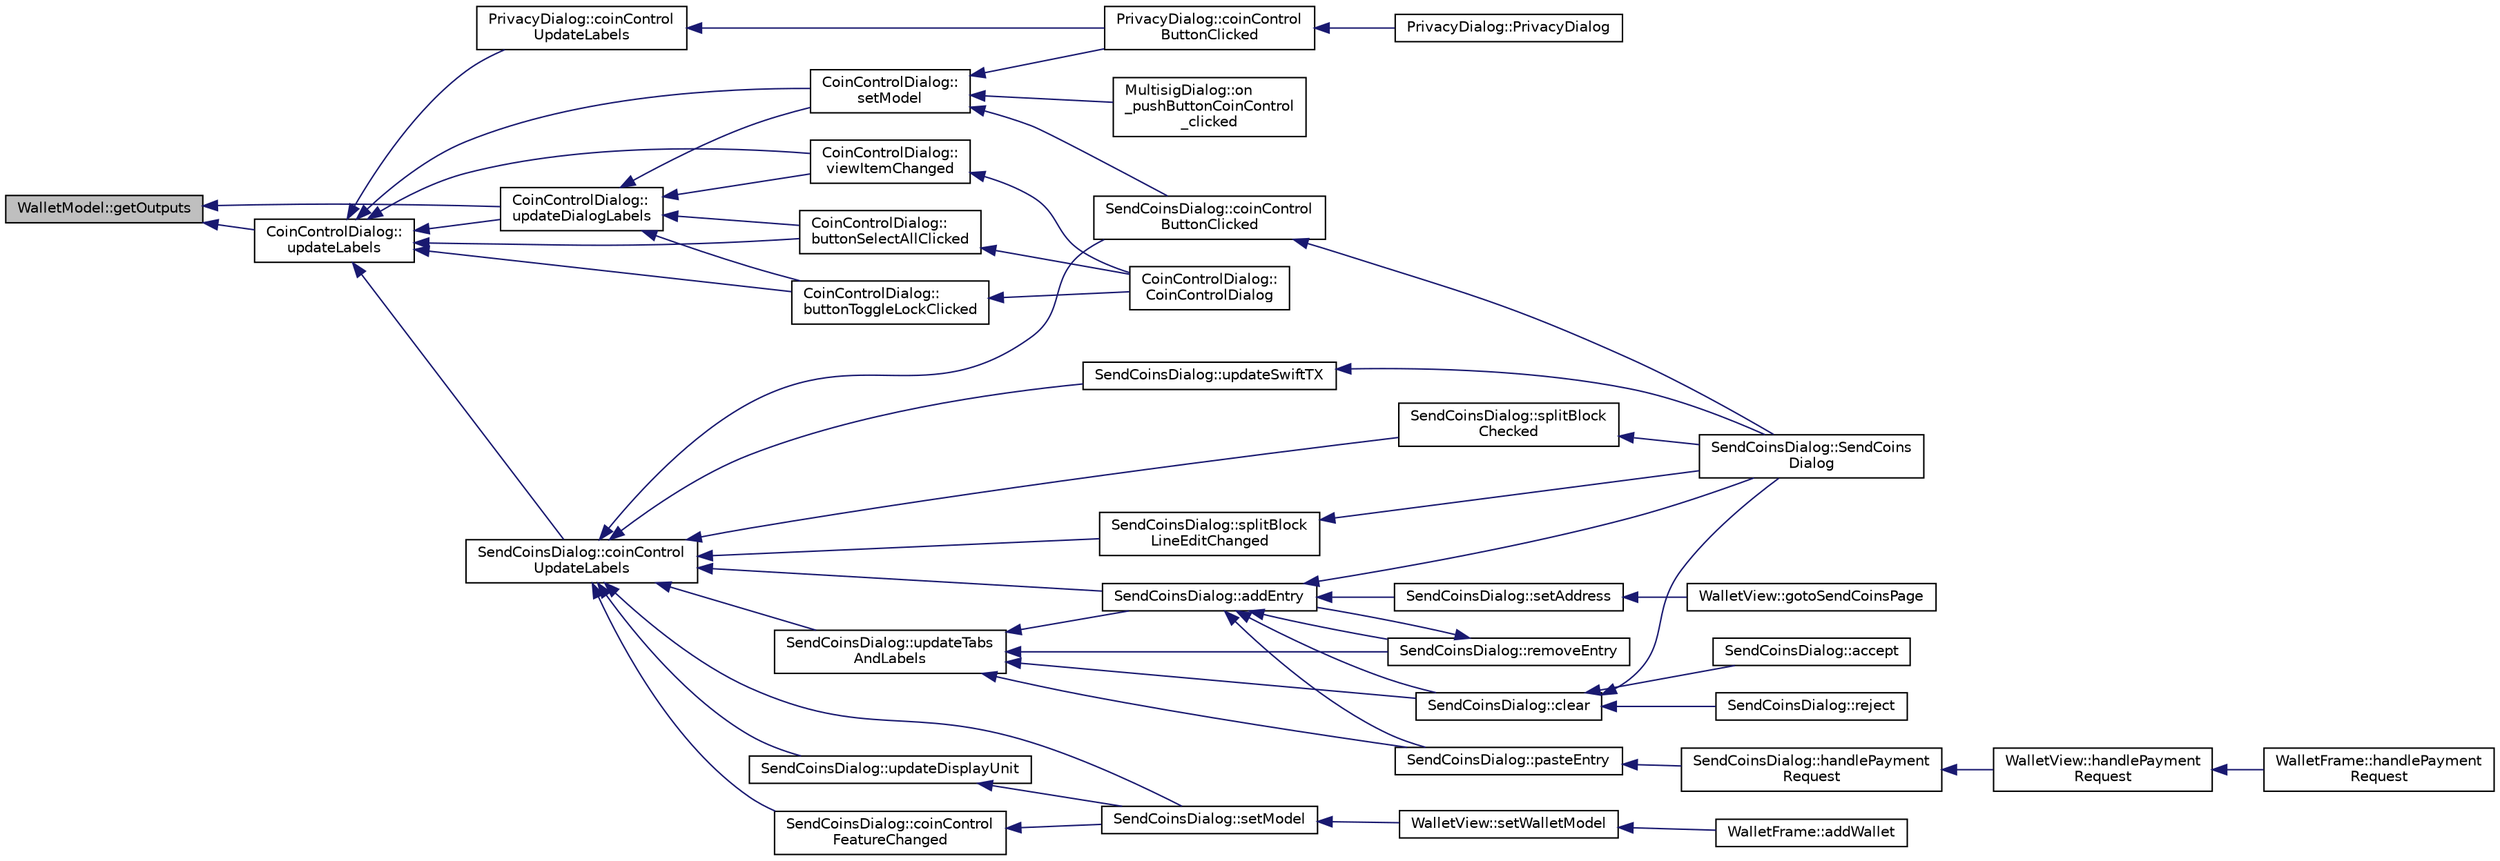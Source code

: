 digraph "WalletModel::getOutputs"
{
  edge [fontname="Helvetica",fontsize="10",labelfontname="Helvetica",labelfontsize="10"];
  node [fontname="Helvetica",fontsize="10",shape=record];
  rankdir="LR";
  Node558 [label="WalletModel::getOutputs",height=0.2,width=0.4,color="black", fillcolor="grey75", style="filled", fontcolor="black"];
  Node558 -> Node559 [dir="back",color="midnightblue",fontsize="10",style="solid",fontname="Helvetica"];
  Node559 [label="CoinControlDialog::\lupdateDialogLabels",height=0.2,width=0.4,color="black", fillcolor="white", style="filled",URL="$class_coin_control_dialog.html#ae0162e01893a3c85aeeee743c1cb1084"];
  Node559 -> Node560 [dir="back",color="midnightblue",fontsize="10",style="solid",fontname="Helvetica"];
  Node560 [label="CoinControlDialog::\lsetModel",height=0.2,width=0.4,color="black", fillcolor="white", style="filled",URL="$class_coin_control_dialog.html#a4c34a48574814089c54f763a22f5317a"];
  Node560 -> Node561 [dir="back",color="midnightblue",fontsize="10",style="solid",fontname="Helvetica"];
  Node561 [label="MultisigDialog::on\l_pushButtonCoinControl\l_clicked",height=0.2,width=0.4,color="black", fillcolor="white", style="filled",URL="$class_multisig_dialog.html#a3d21b360d294040f947ce6cc685dfdfa"];
  Node560 -> Node562 [dir="back",color="midnightblue",fontsize="10",style="solid",fontname="Helvetica"];
  Node562 [label="PrivacyDialog::coinControl\lButtonClicked",height=0.2,width=0.4,color="black", fillcolor="white", style="filled",URL="$class_privacy_dialog.html#a16488c5d2fb41caedb18e9a6c1a376bb"];
  Node562 -> Node563 [dir="back",color="midnightblue",fontsize="10",style="solid",fontname="Helvetica"];
  Node563 [label="PrivacyDialog::PrivacyDialog",height=0.2,width=0.4,color="black", fillcolor="white", style="filled",URL="$class_privacy_dialog.html#ab7308b7ed5782dfa26fb1f216385207c"];
  Node560 -> Node564 [dir="back",color="midnightblue",fontsize="10",style="solid",fontname="Helvetica"];
  Node564 [label="SendCoinsDialog::coinControl\lButtonClicked",height=0.2,width=0.4,color="black", fillcolor="white", style="filled",URL="$class_send_coins_dialog.html#a59d757d9e4bea5b380eb480fd79cfb49"];
  Node564 -> Node565 [dir="back",color="midnightblue",fontsize="10",style="solid",fontname="Helvetica"];
  Node565 [label="SendCoinsDialog::SendCoins\lDialog",height=0.2,width=0.4,color="black", fillcolor="white", style="filled",URL="$class_send_coins_dialog.html#a0df5bc29d1df68eda44826651afc595f"];
  Node559 -> Node566 [dir="back",color="midnightblue",fontsize="10",style="solid",fontname="Helvetica"];
  Node566 [label="CoinControlDialog::\lbuttonSelectAllClicked",height=0.2,width=0.4,color="black", fillcolor="white", style="filled",URL="$class_coin_control_dialog.html#ae106a71c5b87ac8bea8c52e7c4f4a129"];
  Node566 -> Node567 [dir="back",color="midnightblue",fontsize="10",style="solid",fontname="Helvetica"];
  Node567 [label="CoinControlDialog::\lCoinControlDialog",height=0.2,width=0.4,color="black", fillcolor="white", style="filled",URL="$class_coin_control_dialog.html#a8eafb58ed1c5668af9a4890704136671"];
  Node559 -> Node568 [dir="back",color="midnightblue",fontsize="10",style="solid",fontname="Helvetica"];
  Node568 [label="CoinControlDialog::\lbuttonToggleLockClicked",height=0.2,width=0.4,color="black", fillcolor="white", style="filled",URL="$class_coin_control_dialog.html#a6da2f01f4e266766a0be3609890b22f2"];
  Node568 -> Node567 [dir="back",color="midnightblue",fontsize="10",style="solid",fontname="Helvetica"];
  Node559 -> Node569 [dir="back",color="midnightblue",fontsize="10",style="solid",fontname="Helvetica"];
  Node569 [label="CoinControlDialog::\lviewItemChanged",height=0.2,width=0.4,color="black", fillcolor="white", style="filled",URL="$class_coin_control_dialog.html#ac3c37dabd83f71d9c96bf5567fe85234"];
  Node569 -> Node567 [dir="back",color="midnightblue",fontsize="10",style="solid",fontname="Helvetica"];
  Node558 -> Node570 [dir="back",color="midnightblue",fontsize="10",style="solid",fontname="Helvetica"];
  Node570 [label="CoinControlDialog::\lupdateLabels",height=0.2,width=0.4,color="black", fillcolor="white", style="filled",URL="$class_coin_control_dialog.html#a4fc60e89b097952ff22dc0f9c58c87d9"];
  Node570 -> Node560 [dir="back",color="midnightblue",fontsize="10",style="solid",fontname="Helvetica"];
  Node570 -> Node566 [dir="back",color="midnightblue",fontsize="10",style="solid",fontname="Helvetica"];
  Node570 -> Node568 [dir="back",color="midnightblue",fontsize="10",style="solid",fontname="Helvetica"];
  Node570 -> Node569 [dir="back",color="midnightblue",fontsize="10",style="solid",fontname="Helvetica"];
  Node570 -> Node559 [dir="back",color="midnightblue",fontsize="10",style="solid",fontname="Helvetica"];
  Node570 -> Node571 [dir="back",color="midnightblue",fontsize="10",style="solid",fontname="Helvetica"];
  Node571 [label="PrivacyDialog::coinControl\lUpdateLabels",height=0.2,width=0.4,color="black", fillcolor="white", style="filled",URL="$class_privacy_dialog.html#a721730d9cef00052728718f55bbf80d3"];
  Node571 -> Node562 [dir="back",color="midnightblue",fontsize="10",style="solid",fontname="Helvetica"];
  Node570 -> Node572 [dir="back",color="midnightblue",fontsize="10",style="solid",fontname="Helvetica"];
  Node572 [label="SendCoinsDialog::coinControl\lUpdateLabels",height=0.2,width=0.4,color="black", fillcolor="white", style="filled",URL="$class_send_coins_dialog.html#ae4f429aabcaf309aa314b90049be2a74"];
  Node572 -> Node573 [dir="back",color="midnightblue",fontsize="10",style="solid",fontname="Helvetica"];
  Node573 [label="SendCoinsDialog::setModel",height=0.2,width=0.4,color="black", fillcolor="white", style="filled",URL="$class_send_coins_dialog.html#a73a6c1b1850a334ee652ac167713a2aa"];
  Node573 -> Node574 [dir="back",color="midnightblue",fontsize="10",style="solid",fontname="Helvetica"];
  Node574 [label="WalletView::setWalletModel",height=0.2,width=0.4,color="black", fillcolor="white", style="filled",URL="$class_wallet_view.html#a0a37ff693a4f9c1e5ddc23f9cd3913be",tooltip="Set the wallet model. "];
  Node574 -> Node575 [dir="back",color="midnightblue",fontsize="10",style="solid",fontname="Helvetica"];
  Node575 [label="WalletFrame::addWallet",height=0.2,width=0.4,color="black", fillcolor="white", style="filled",URL="$class_wallet_frame.html#aa199c3f27654199d84c365cf86167d86"];
  Node572 -> Node576 [dir="back",color="midnightblue",fontsize="10",style="solid",fontname="Helvetica"];
  Node576 [label="SendCoinsDialog::addEntry",height=0.2,width=0.4,color="black", fillcolor="white", style="filled",URL="$class_send_coins_dialog.html#a3d680a76b967641115c6ff2fa83fb62a"];
  Node576 -> Node565 [dir="back",color="midnightblue",fontsize="10",style="solid",fontname="Helvetica"];
  Node576 -> Node577 [dir="back",color="midnightblue",fontsize="10",style="solid",fontname="Helvetica"];
  Node577 [label="SendCoinsDialog::clear",height=0.2,width=0.4,color="black", fillcolor="white", style="filled",URL="$class_send_coins_dialog.html#a127bddff45f49ff5e6e263efe218ae26"];
  Node577 -> Node565 [dir="back",color="midnightblue",fontsize="10",style="solid",fontname="Helvetica"];
  Node577 -> Node578 [dir="back",color="midnightblue",fontsize="10",style="solid",fontname="Helvetica"];
  Node578 [label="SendCoinsDialog::reject",height=0.2,width=0.4,color="black", fillcolor="white", style="filled",URL="$class_send_coins_dialog.html#a4879553d77d29f522ac92ac04580f4ad"];
  Node577 -> Node579 [dir="back",color="midnightblue",fontsize="10",style="solid",fontname="Helvetica"];
  Node579 [label="SendCoinsDialog::accept",height=0.2,width=0.4,color="black", fillcolor="white", style="filled",URL="$class_send_coins_dialog.html#af2185c3d29e43d37c30669f0def46060"];
  Node576 -> Node580 [dir="back",color="midnightblue",fontsize="10",style="solid",fontname="Helvetica"];
  Node580 [label="SendCoinsDialog::removeEntry",height=0.2,width=0.4,color="black", fillcolor="white", style="filled",URL="$class_send_coins_dialog.html#aabd82a79bd2358493f36425f1d62136b"];
  Node580 -> Node576 [dir="back",color="midnightblue",fontsize="10",style="solid",fontname="Helvetica"];
  Node576 -> Node581 [dir="back",color="midnightblue",fontsize="10",style="solid",fontname="Helvetica"];
  Node581 [label="SendCoinsDialog::setAddress",height=0.2,width=0.4,color="black", fillcolor="white", style="filled",URL="$class_send_coins_dialog.html#a920b2dbf121ca3cfac2adc56e96295f8"];
  Node581 -> Node582 [dir="back",color="midnightblue",fontsize="10",style="solid",fontname="Helvetica"];
  Node582 [label="WalletView::gotoSendCoinsPage",height=0.2,width=0.4,color="black", fillcolor="white", style="filled",URL="$class_wallet_view.html#a2a70c2b00b097dd7b83b6915bb037ea3",tooltip="Switch to send coins page. "];
  Node576 -> Node583 [dir="back",color="midnightblue",fontsize="10",style="solid",fontname="Helvetica"];
  Node583 [label="SendCoinsDialog::pasteEntry",height=0.2,width=0.4,color="black", fillcolor="white", style="filled",URL="$class_send_coins_dialog.html#a4440d15ced5d217baaad33a17d56b409"];
  Node583 -> Node584 [dir="back",color="midnightblue",fontsize="10",style="solid",fontname="Helvetica"];
  Node584 [label="SendCoinsDialog::handlePayment\lRequest",height=0.2,width=0.4,color="black", fillcolor="white", style="filled",URL="$class_send_coins_dialog.html#a82ed6a3badadaa523415e1924ebd292a"];
  Node584 -> Node585 [dir="back",color="midnightblue",fontsize="10",style="solid",fontname="Helvetica"];
  Node585 [label="WalletView::handlePayment\lRequest",height=0.2,width=0.4,color="black", fillcolor="white", style="filled",URL="$class_wallet_view.html#a0ae21d91a9d7755026ce2a6846cef68d"];
  Node585 -> Node586 [dir="back",color="midnightblue",fontsize="10",style="solid",fontname="Helvetica"];
  Node586 [label="WalletFrame::handlePayment\lRequest",height=0.2,width=0.4,color="black", fillcolor="white", style="filled",URL="$class_wallet_frame.html#aa8c5b10f2240df164795619ca41c619c"];
  Node572 -> Node587 [dir="back",color="midnightblue",fontsize="10",style="solid",fontname="Helvetica"];
  Node587 [label="SendCoinsDialog::updateTabs\lAndLabels",height=0.2,width=0.4,color="black", fillcolor="white", style="filled",URL="$class_send_coins_dialog.html#a3b834c739f7d02d8086a2bf58525c5f0"];
  Node587 -> Node577 [dir="back",color="midnightblue",fontsize="10",style="solid",fontname="Helvetica"];
  Node587 -> Node576 [dir="back",color="midnightblue",fontsize="10",style="solid",fontname="Helvetica"];
  Node587 -> Node580 [dir="back",color="midnightblue",fontsize="10",style="solid",fontname="Helvetica"];
  Node587 -> Node583 [dir="back",color="midnightblue",fontsize="10",style="solid",fontname="Helvetica"];
  Node572 -> Node588 [dir="back",color="midnightblue",fontsize="10",style="solid",fontname="Helvetica"];
  Node588 [label="SendCoinsDialog::updateDisplayUnit",height=0.2,width=0.4,color="black", fillcolor="white", style="filled",URL="$class_send_coins_dialog.html#a74815ad8502b126200b6fd2e59e9f042"];
  Node588 -> Node573 [dir="back",color="midnightblue",fontsize="10",style="solid",fontname="Helvetica"];
  Node572 -> Node589 [dir="back",color="midnightblue",fontsize="10",style="solid",fontname="Helvetica"];
  Node589 [label="SendCoinsDialog::updateSwiftTX",height=0.2,width=0.4,color="black", fillcolor="white", style="filled",URL="$class_send_coins_dialog.html#ad0ec158c40aa7129bf78e613ee183d7c"];
  Node589 -> Node565 [dir="back",color="midnightblue",fontsize="10",style="solid",fontname="Helvetica"];
  Node572 -> Node590 [dir="back",color="midnightblue",fontsize="10",style="solid",fontname="Helvetica"];
  Node590 [label="SendCoinsDialog::splitBlock\lChecked",height=0.2,width=0.4,color="black", fillcolor="white", style="filled",URL="$class_send_coins_dialog.html#af877b5c2223b5873110e093f5fb04645"];
  Node590 -> Node565 [dir="back",color="midnightblue",fontsize="10",style="solid",fontname="Helvetica"];
  Node572 -> Node591 [dir="back",color="midnightblue",fontsize="10",style="solid",fontname="Helvetica"];
  Node591 [label="SendCoinsDialog::splitBlock\lLineEditChanged",height=0.2,width=0.4,color="black", fillcolor="white", style="filled",URL="$class_send_coins_dialog.html#ab925f4161a3637e766b7a0625761035b"];
  Node591 -> Node565 [dir="back",color="midnightblue",fontsize="10",style="solid",fontname="Helvetica"];
  Node572 -> Node592 [dir="back",color="midnightblue",fontsize="10",style="solid",fontname="Helvetica"];
  Node592 [label="SendCoinsDialog::coinControl\lFeatureChanged",height=0.2,width=0.4,color="black", fillcolor="white", style="filled",URL="$class_send_coins_dialog.html#af13ddd00abec4f060632d887b5e838a3"];
  Node592 -> Node573 [dir="back",color="midnightblue",fontsize="10",style="solid",fontname="Helvetica"];
  Node572 -> Node564 [dir="back",color="midnightblue",fontsize="10",style="solid",fontname="Helvetica"];
}
